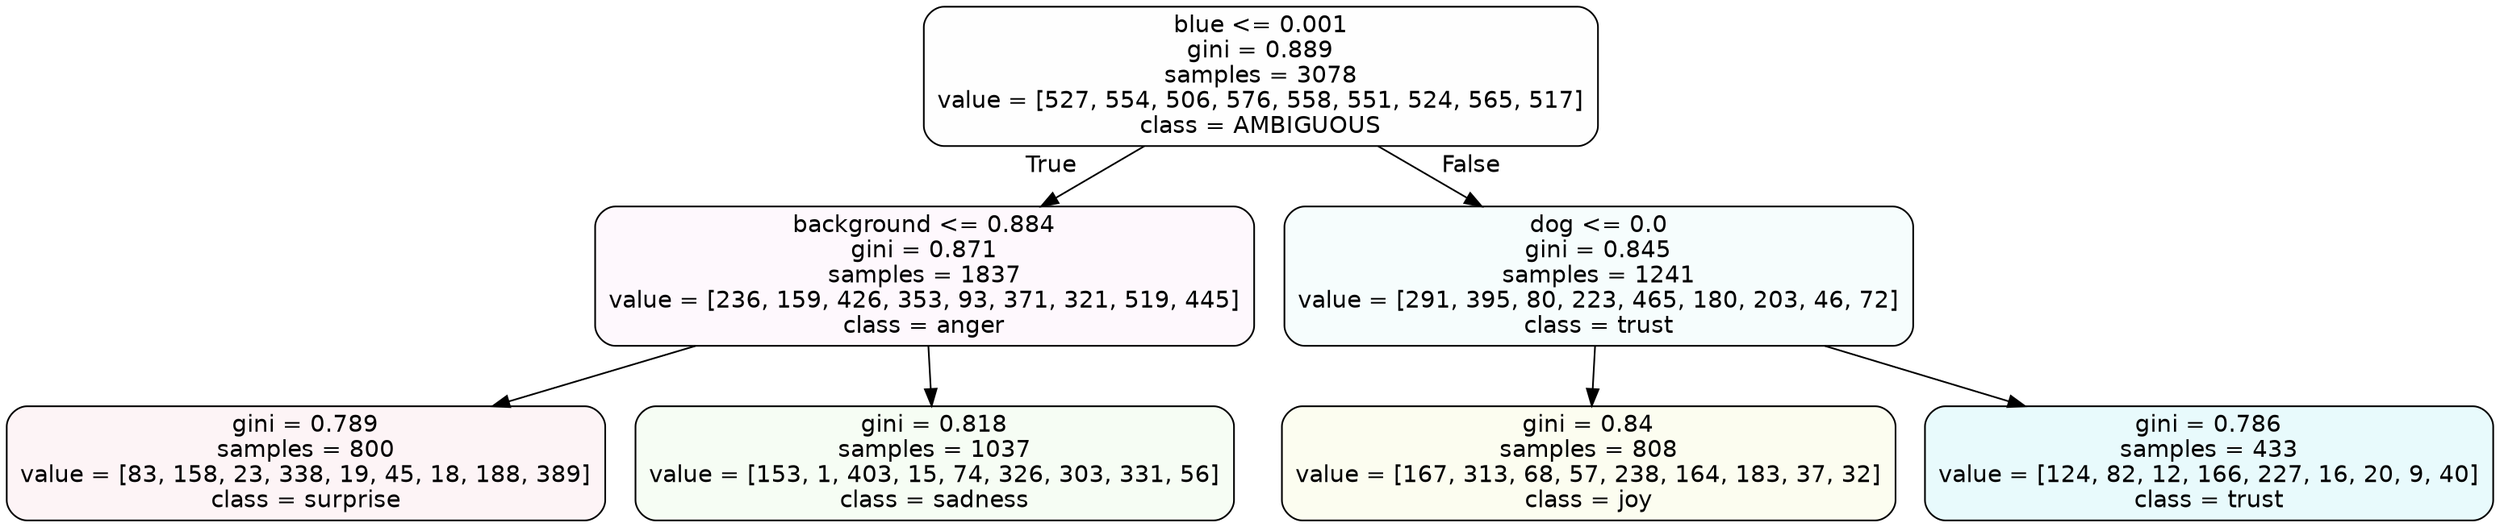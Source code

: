 digraph Tree {
node [shape=box, style="filled, rounded", color="black", fontname=helvetica] ;
edge [fontname=helvetica] ;
0 [label="blue <= 0.001\ngini = 0.889\nsamples = 3078\nvalue = [527, 554, 506, 576, 558, 551, 524, 565, 517]\nclass = AMBIGUOUS", fillcolor="#39e58101"] ;
1 [label="background <= 0.884\ngini = 0.871\nsamples = 1837\nvalue = [236, 159, 426, 353, 93, 371, 321, 519, 445]\nclass = anger", fillcolor="#e539d708"] ;
0 -> 1 [labeldistance=2.5, labelangle=45, headlabel="True"] ;
2 [label="gini = 0.789\nsamples = 800\nvalue = [83, 158, 23, 338, 19, 45, 18, 188, 389]\nclass = surprise", fillcolor="#e539640e"] ;
1 -> 2 ;
3 [label="gini = 0.818\nsamples = 1037\nvalue = [153, 1, 403, 15, 74, 326, 303, 331, 56]\nclass = sadness", fillcolor="#64e5390e"] ;
1 -> 3 ;
4 [label="dog <= 0.0\ngini = 0.845\nsamples = 1241\nvalue = [291, 395, 80, 223, 465, 180, 203, 46, 72]\nclass = trust", fillcolor="#39d7e50b"] ;
0 -> 4 [labeldistance=2.5, labelangle=-45, headlabel="False"] ;
5 [label="gini = 0.84\nsamples = 808\nvalue = [167, 313, 68, 57, 238, 164, 183, 37, 32]\nclass = joy", fillcolor="#d7e53913"] ;
4 -> 5 ;
6 [label="gini = 0.786\nsamples = 433\nvalue = [124, 82, 12, 166, 227, 16, 20, 9, 40]\nclass = trust", fillcolor="#39d7e51d"] ;
4 -> 6 ;
}